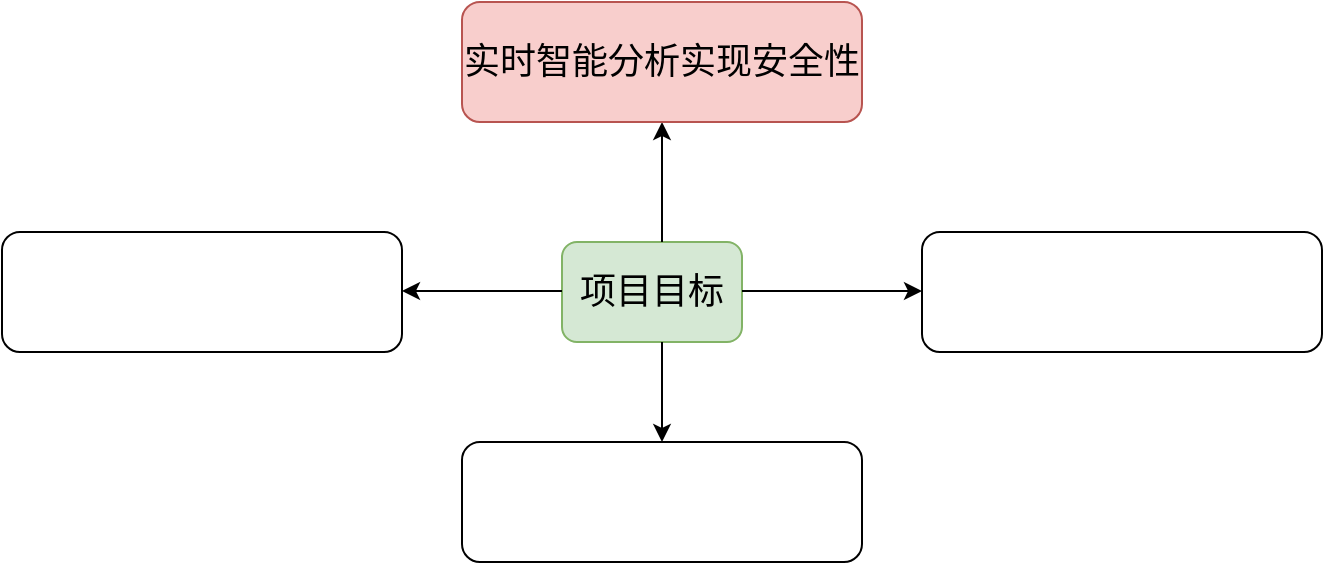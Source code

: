 <mxfile version="22.0.8" type="github">
  <diagram name="第 1 页" id="s22CFXbRhYd0CIsiXdMo">
    <mxGraphModel dx="1369" dy="786" grid="1" gridSize="10" guides="1" tooltips="1" connect="1" arrows="1" fold="1" page="1" pageScale="1" pageWidth="827" pageHeight="1169" math="0" shadow="0">
      <root>
        <mxCell id="0" />
        <mxCell id="1" parent="0" />
        <mxCell id="G8RxiyIN_LW1iVDfZJhn-1" value="&lt;font style=&quot;font-size: 18px;&quot;&gt;项目目标&lt;/font&gt;" style="rounded=1;whiteSpace=wrap;html=1;fillColor=#d5e8d4;strokeColor=#82b366;" vertex="1" parent="1">
          <mxGeometry x="350" y="370" width="90" height="50" as="geometry" />
        </mxCell>
        <mxCell id="G8RxiyIN_LW1iVDfZJhn-6" value="" style="endArrow=classic;html=1;rounded=0;" edge="1" parent="1">
          <mxGeometry width="50" height="50" relative="1" as="geometry">
            <mxPoint x="400" y="370" as="sourcePoint" />
            <mxPoint x="400" y="310" as="targetPoint" />
          </mxGeometry>
        </mxCell>
        <mxCell id="G8RxiyIN_LW1iVDfZJhn-7" value="" style="endArrow=classic;html=1;rounded=0;" edge="1" parent="1">
          <mxGeometry width="50" height="50" relative="1" as="geometry">
            <mxPoint x="440" y="394.5" as="sourcePoint" />
            <mxPoint x="530" y="394.5" as="targetPoint" />
          </mxGeometry>
        </mxCell>
        <mxCell id="G8RxiyIN_LW1iVDfZJhn-8" value="" style="endArrow=classic;html=1;rounded=0;" edge="1" parent="1">
          <mxGeometry width="50" height="50" relative="1" as="geometry">
            <mxPoint x="350" y="394.5" as="sourcePoint" />
            <mxPoint x="270" y="394.5" as="targetPoint" />
          </mxGeometry>
        </mxCell>
        <mxCell id="G8RxiyIN_LW1iVDfZJhn-9" value="" style="endArrow=classic;html=1;rounded=0;" edge="1" parent="1">
          <mxGeometry width="50" height="50" relative="1" as="geometry">
            <mxPoint x="400" y="420" as="sourcePoint" />
            <mxPoint x="400" y="470" as="targetPoint" />
          </mxGeometry>
        </mxCell>
        <mxCell id="G8RxiyIN_LW1iVDfZJhn-10" value="&lt;font style=&quot;font-size: 18px;&quot;&gt;实时智能分析实现安全性&lt;/font&gt;" style="rounded=1;whiteSpace=wrap;html=1;fillColor=#f8cecc;strokeColor=#b85450;" vertex="1" parent="1">
          <mxGeometry x="300" y="250" width="200" height="60" as="geometry" />
        </mxCell>
        <mxCell id="G8RxiyIN_LW1iVDfZJhn-11" value="" style="rounded=1;whiteSpace=wrap;html=1;" vertex="1" parent="1">
          <mxGeometry x="70" y="365" width="200" height="60" as="geometry" />
        </mxCell>
        <mxCell id="G8RxiyIN_LW1iVDfZJhn-12" value="" style="rounded=1;whiteSpace=wrap;html=1;" vertex="1" parent="1">
          <mxGeometry x="300" y="470" width="200" height="60" as="geometry" />
        </mxCell>
        <mxCell id="G8RxiyIN_LW1iVDfZJhn-13" value="" style="rounded=1;whiteSpace=wrap;html=1;" vertex="1" parent="1">
          <mxGeometry x="530" y="365" width="200" height="60" as="geometry" />
        </mxCell>
      </root>
    </mxGraphModel>
  </diagram>
</mxfile>

